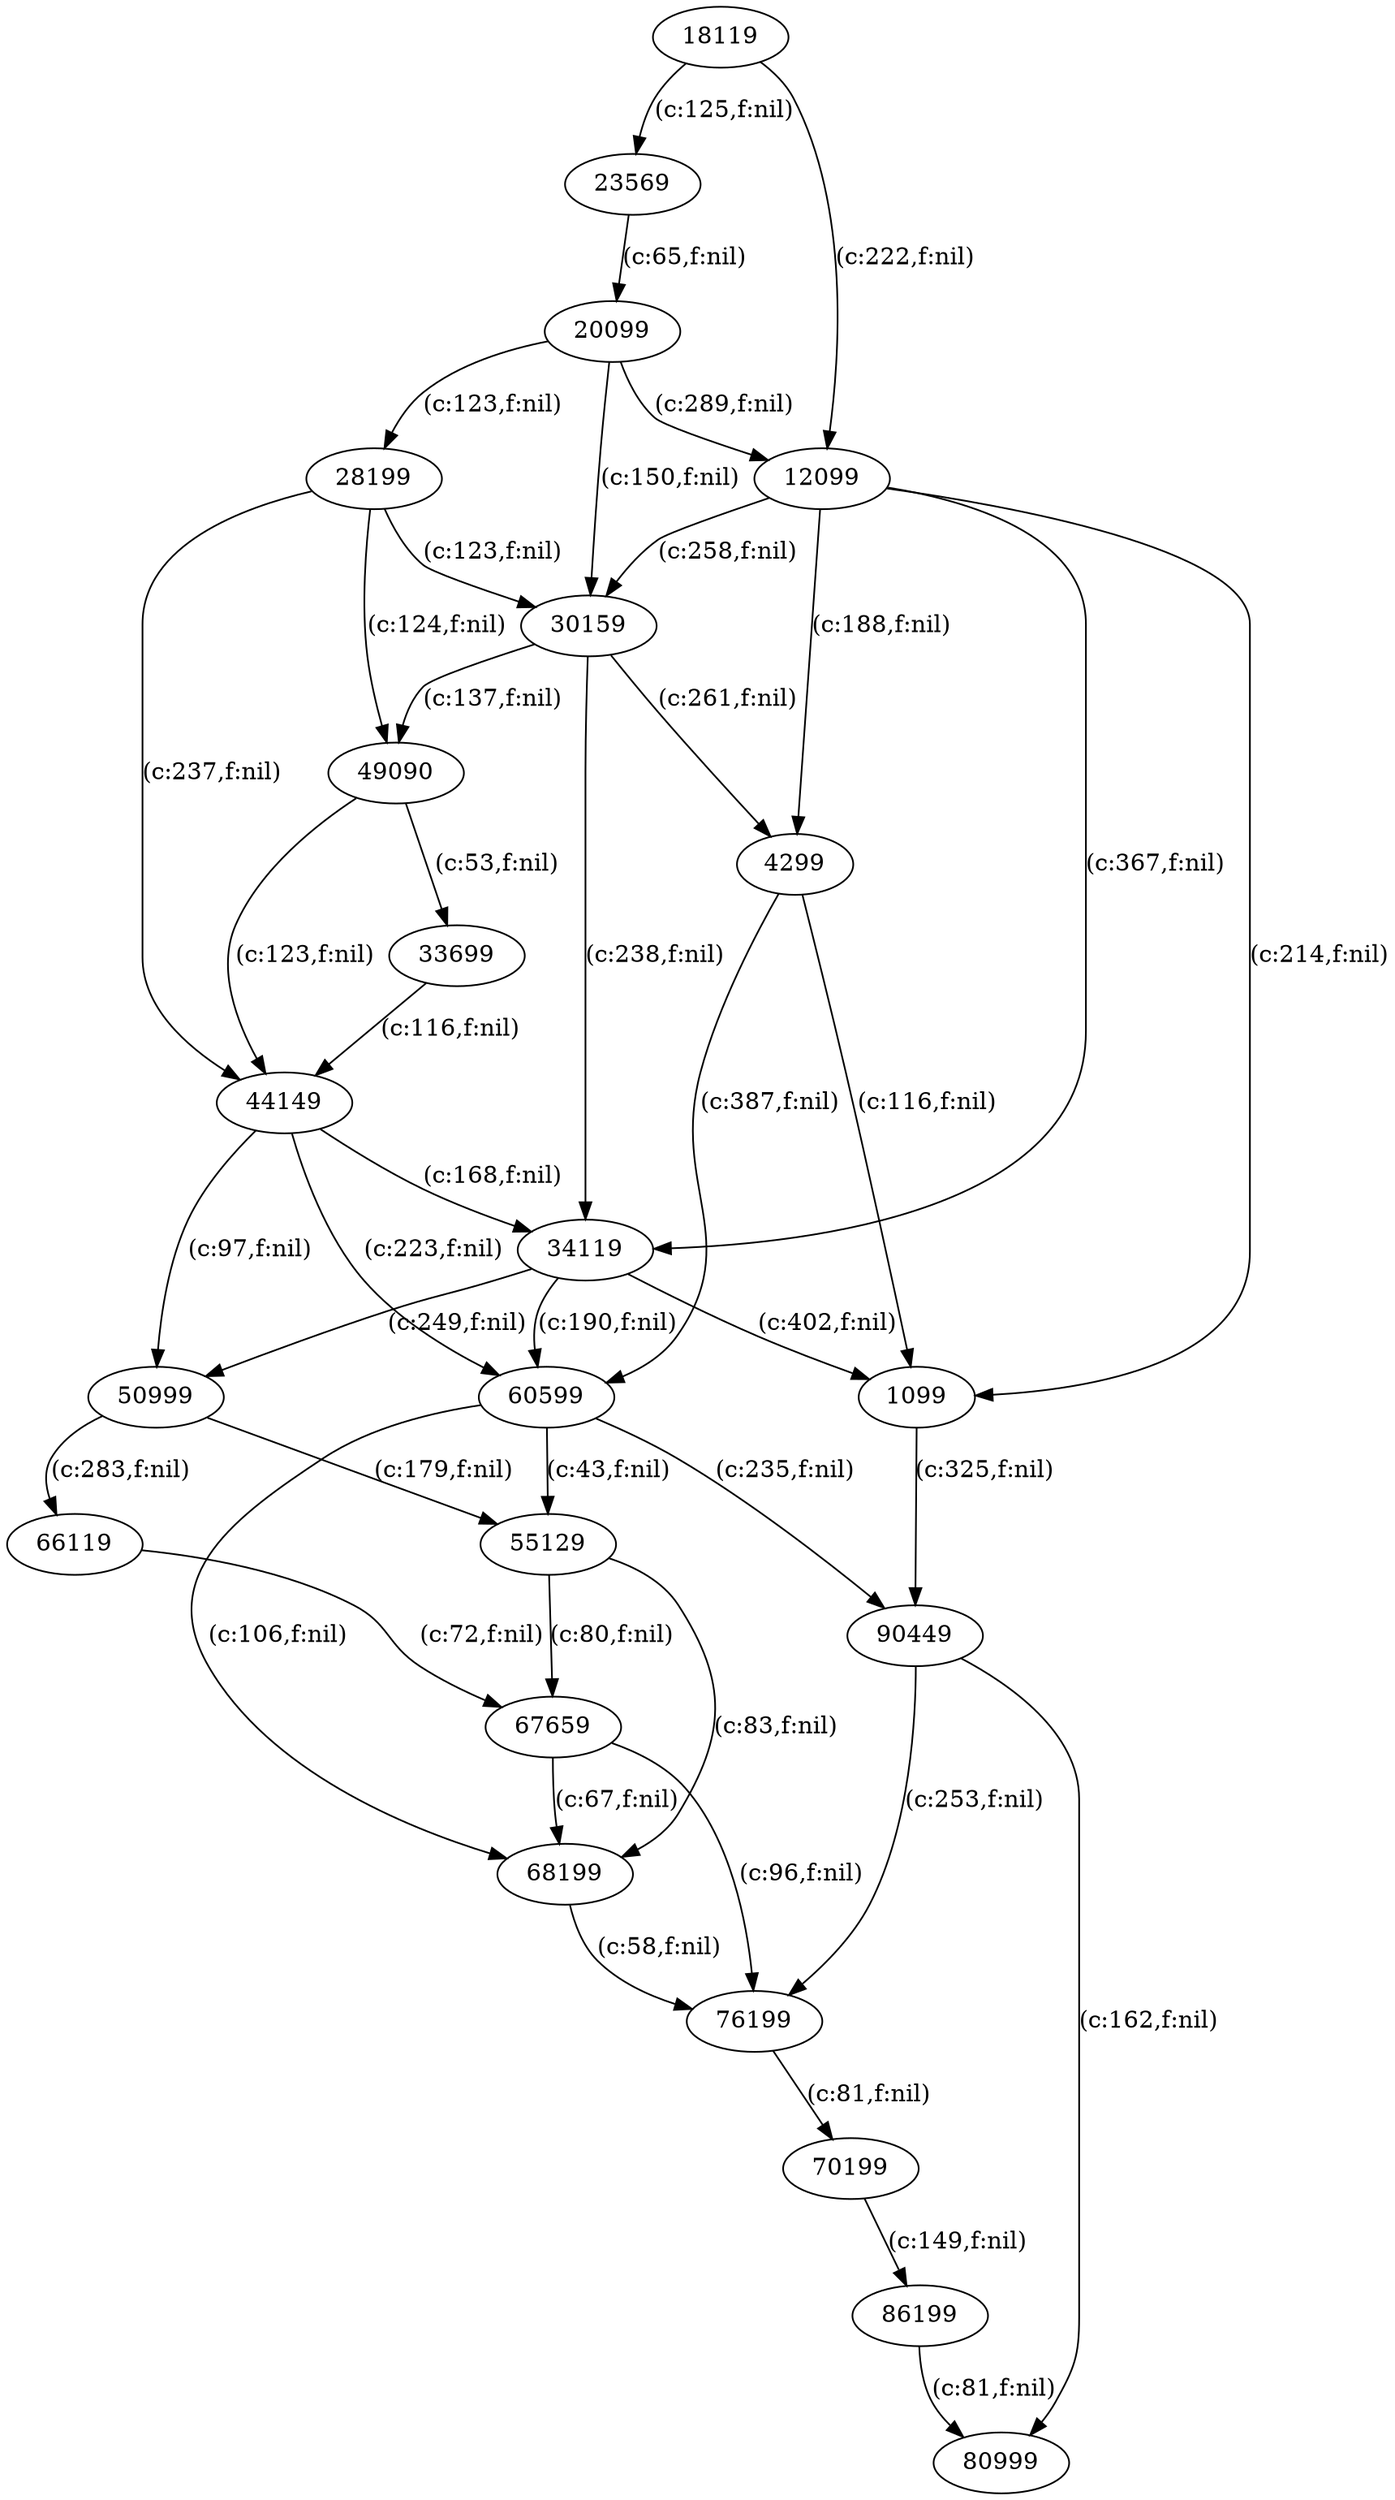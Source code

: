 digraph gerichtet
{
1099 -> 90449 [label = "(c:325,f:nil)"];
4299 -> 1099 [label = "(c:116,f:nil)"];
4299 -> 60599 [label = "(c:387,f:nil)"];
12099 -> 1099 [label = "(c:214,f:nil)"];
12099 -> 4299 [label = "(c:188,f:nil)"];
12099 -> 30159 [label = "(c:258,f:nil)"];
12099 -> 34119 [label = "(c:367,f:nil)"];
18119 -> 12099 [label = "(c:222,f:nil)"];
18119 -> 23569 [label = "(c:125,f:nil)"];
20099 -> 12099 [label = "(c:289,f:nil)"];
20099 -> 28199 [label = "(c:123,f:nil)"];
20099 -> 30159 [label = "(c:150,f:nil)"];
23569 -> 20099 [label = "(c:65,f:nil)"];
28199 -> 30159 [label = "(c:123,f:nil)"];
28199 -> 44149 [label = "(c:237,f:nil)"];
28199 -> 49090 [label = "(c:124,f:nil)"];
30159 -> 4299 [label = "(c:261,f:nil)"];
30159 -> 34119 [label = "(c:238,f:nil)"];
30159 -> 49090 [label = "(c:137,f:nil)"];
33699 -> 44149 [label = "(c:116,f:nil)"];
34119 -> 1099 [label = "(c:402,f:nil)"];
34119 -> 50999 [label = "(c:249,f:nil)"];
34119 -> 60599 [label = "(c:190,f:nil)"];
44149 -> 34119 [label = "(c:168,f:nil)"];
44149 -> 50999 [label = "(c:97,f:nil)"];
44149 -> 60599 [label = "(c:223,f:nil)"];
49090 -> 33699 [label = "(c:53,f:nil)"];
49090 -> 44149 [label = "(c:123,f:nil)"];
50999 -> 55129 [label = "(c:179,f:nil)"];
50999 -> 66119 [label = "(c:283,f:nil)"];
55129 -> 67659 [label = "(c:80,f:nil)"];
55129 -> 68199 [label = "(c:83,f:nil)"];
60599 -> 55129 [label = "(c:43,f:nil)"];
60599 -> 68199 [label = "(c:106,f:nil)"];
60599 -> 90449 [label = "(c:235,f:nil)"];
66119 -> 67659 [label = "(c:72,f:nil)"];
67659 -> 68199 [label = "(c:67,f:nil)"];
67659 -> 76199 [label = "(c:96,f:nil)"];
68199 -> 76199 [label = "(c:58,f:nil)"];
70199 -> 86199 [label = "(c:149,f:nil)"];
76199 -> 70199 [label = "(c:81,f:nil)"];
86199 -> 80999 [label = "(c:81,f:nil)"];
90449 -> 76199 [label = "(c:253,f:nil)"];
90449 -> 80999 [label = "(c:162,f:nil)"];
}
